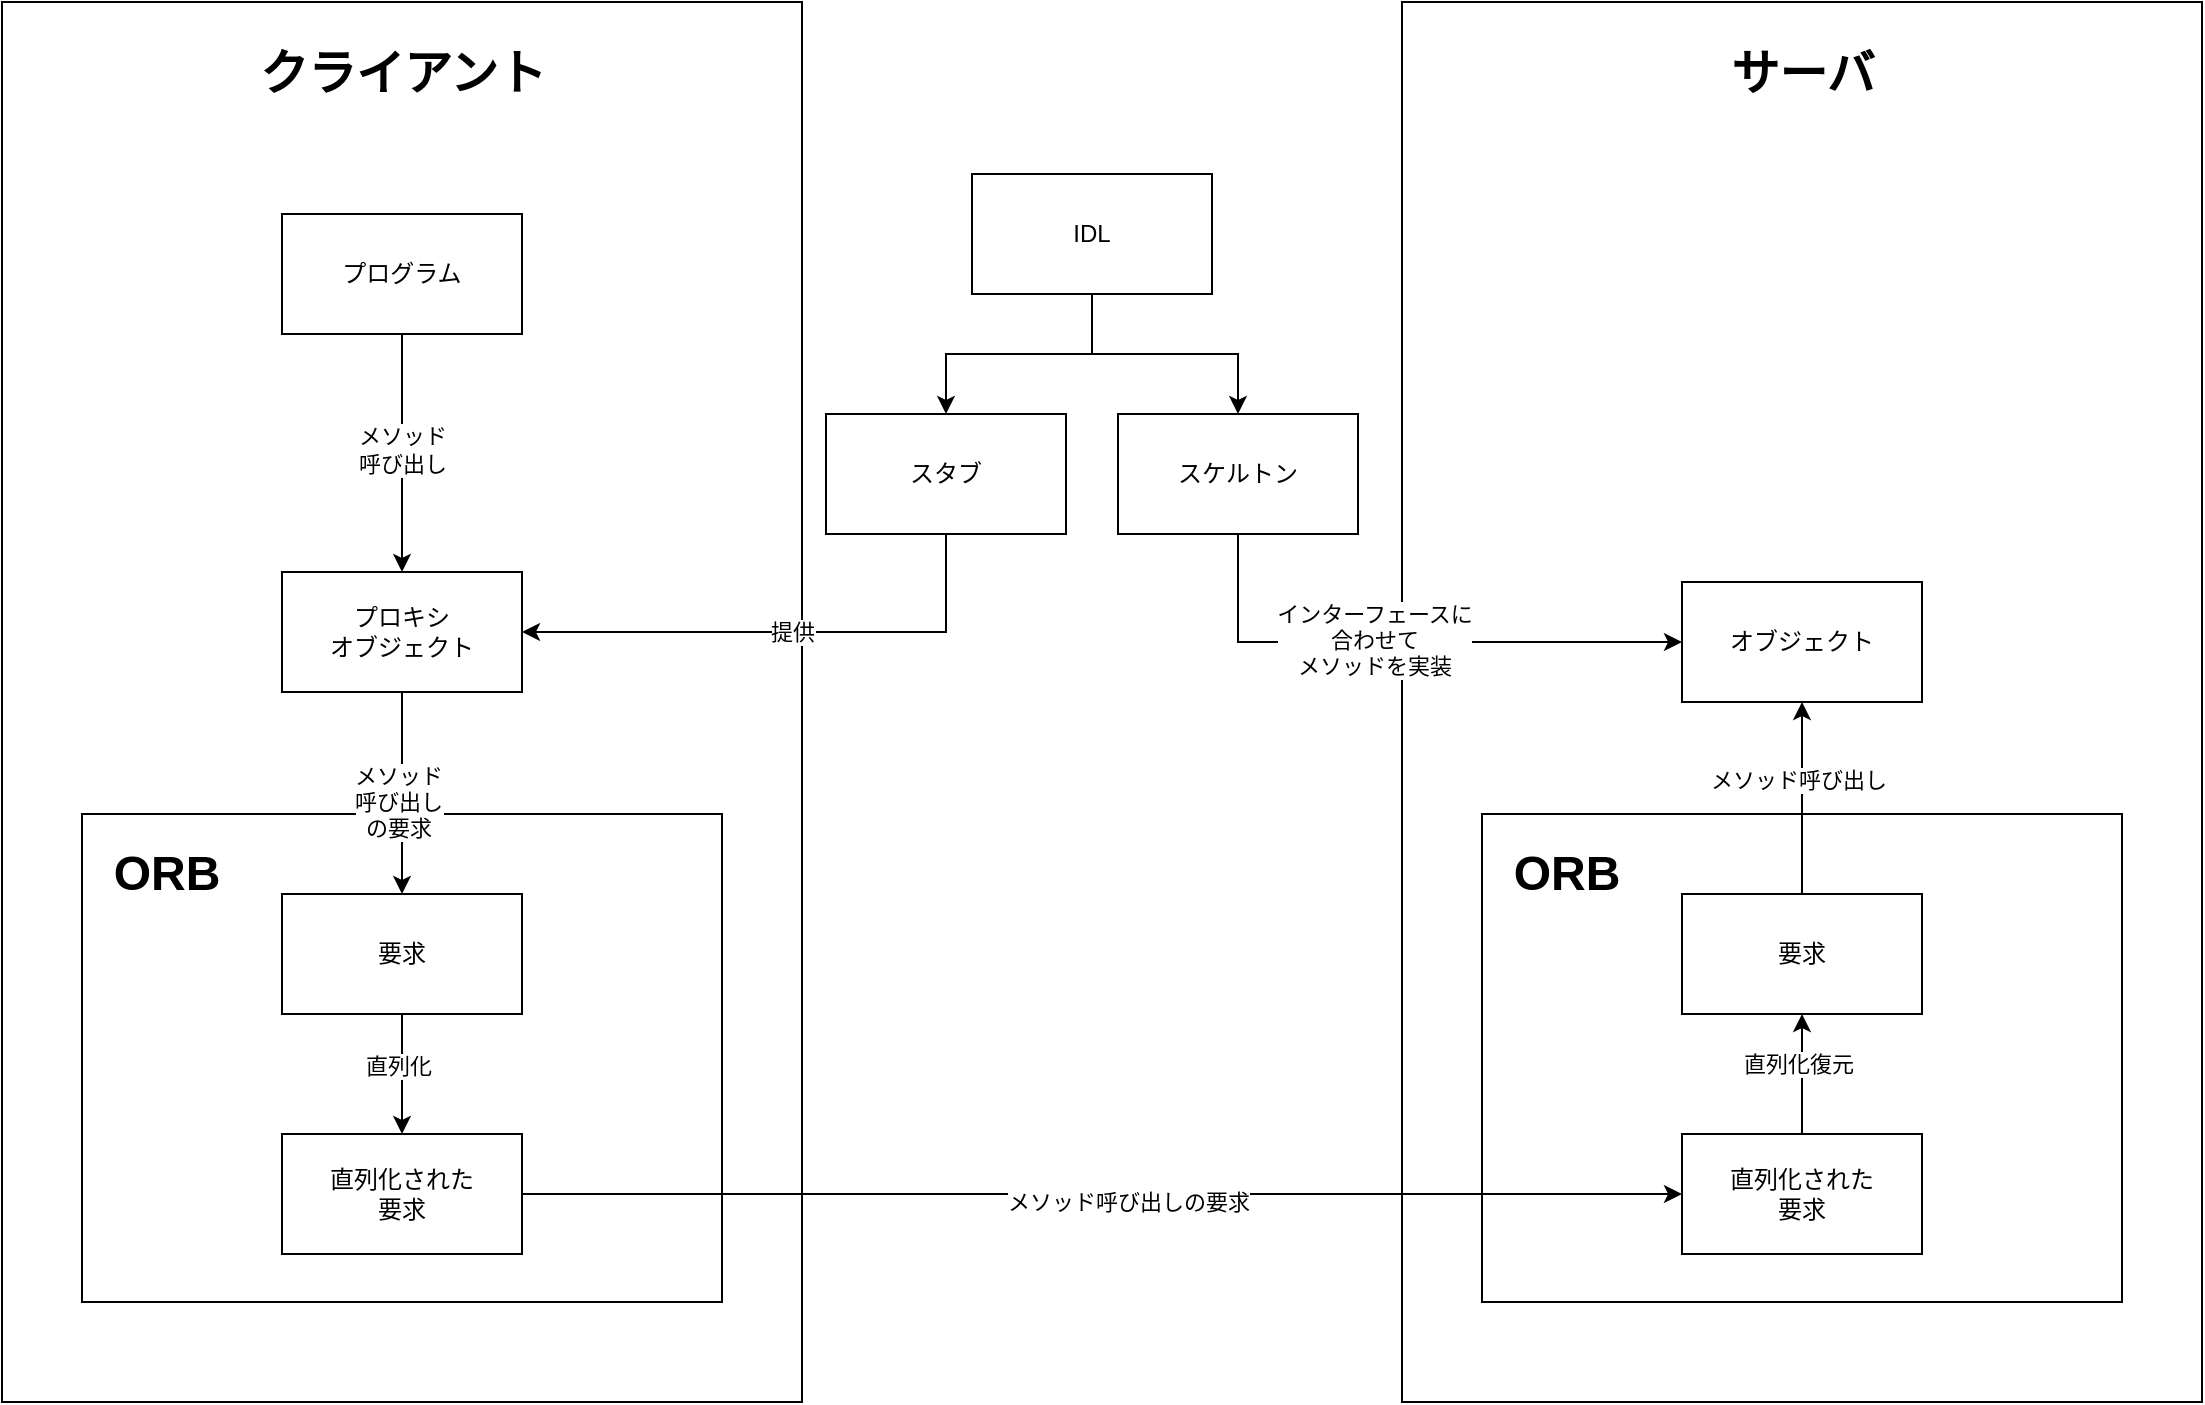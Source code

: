 <mxfile version="24.6.4" type="device">
  <diagram name="ページ1" id="uIuZ-a2Bx9-HTAVz9cfC">
    <mxGraphModel dx="1383" dy="809" grid="1" gridSize="10" guides="1" tooltips="1" connect="1" arrows="1" fold="1" page="1" pageScale="1" pageWidth="1169" pageHeight="827" math="0" shadow="0">
      <root>
        <mxCell id="0" />
        <mxCell id="1" parent="0" />
        <mxCell id="6hxFZI8VGu24KqHVd6jT-20" value="" style="group" vertex="1" connectable="0" parent="1">
          <mxGeometry x="770" y="64" width="370" height="700" as="geometry" />
        </mxCell>
        <mxCell id="6hxFZI8VGu24KqHVd6jT-23" value="" style="group" vertex="1" connectable="0" parent="6hxFZI8VGu24KqHVd6jT-20">
          <mxGeometry width="370" height="700" as="geometry" />
        </mxCell>
        <mxCell id="6hxFZI8VGu24KqHVd6jT-14" value="" style="rounded=0;whiteSpace=wrap;html=1;movable=1;resizable=1;rotatable=1;deletable=1;editable=1;locked=0;connectable=1;" vertex="1" parent="6hxFZI8VGu24KqHVd6jT-23">
          <mxGeometry x="-30" width="400" height="700" as="geometry" />
        </mxCell>
        <mxCell id="6hxFZI8VGu24KqHVd6jT-15" value="サーバ" style="text;strokeColor=none;fillColor=none;html=1;fontSize=24;fontStyle=1;verticalAlign=middle;align=center;movable=1;resizable=1;rotatable=1;deletable=1;editable=1;locked=0;connectable=1;" vertex="1" parent="6hxFZI8VGu24KqHVd6jT-23">
          <mxGeometry x="120" y="16" width="100" height="40" as="geometry" />
        </mxCell>
        <mxCell id="6hxFZI8VGu24KqHVd6jT-18" value="オブジェクト" style="rounded=0;whiteSpace=wrap;html=1;" vertex="1" parent="6hxFZI8VGu24KqHVd6jT-23">
          <mxGeometry x="110" y="290" width="120" height="60" as="geometry" />
        </mxCell>
        <mxCell id="6hxFZI8VGu24KqHVd6jT-60" value="" style="rounded=0;whiteSpace=wrap;html=1;" vertex="1" parent="6hxFZI8VGu24KqHVd6jT-23">
          <mxGeometry x="10" y="406" width="320" height="244" as="geometry" />
        </mxCell>
        <mxCell id="6hxFZI8VGu24KqHVd6jT-65" style="edgeStyle=orthogonalEdgeStyle;rounded=0;orthogonalLoop=1;jettySize=auto;html=1;exitX=0.5;exitY=0;exitDx=0;exitDy=0;entryX=0.5;entryY=1;entryDx=0;entryDy=0;" edge="1" parent="6hxFZI8VGu24KqHVd6jT-23" source="6hxFZI8VGu24KqHVd6jT-61" target="6hxFZI8VGu24KqHVd6jT-18">
          <mxGeometry relative="1" as="geometry" />
        </mxCell>
        <mxCell id="6hxFZI8VGu24KqHVd6jT-66" value="メソッド呼び出し" style="edgeLabel;html=1;align=center;verticalAlign=middle;resizable=0;points=[];" vertex="1" connectable="0" parent="6hxFZI8VGu24KqHVd6jT-65">
          <mxGeometry x="0.191" y="2" relative="1" as="geometry">
            <mxPoint as="offset" />
          </mxGeometry>
        </mxCell>
        <mxCell id="6hxFZI8VGu24KqHVd6jT-61" value="要求&lt;div&gt;&lt;/div&gt;" style="rounded=0;whiteSpace=wrap;html=1;" vertex="1" parent="6hxFZI8VGu24KqHVd6jT-23">
          <mxGeometry x="110" y="446" width="120" height="60" as="geometry" />
        </mxCell>
        <mxCell id="6hxFZI8VGu24KqHVd6jT-63" style="edgeStyle=orthogonalEdgeStyle;rounded=0;orthogonalLoop=1;jettySize=auto;html=1;entryX=0.5;entryY=1;entryDx=0;entryDy=0;" edge="1" parent="6hxFZI8VGu24KqHVd6jT-23" source="6hxFZI8VGu24KqHVd6jT-62" target="6hxFZI8VGu24KqHVd6jT-61">
          <mxGeometry relative="1" as="geometry" />
        </mxCell>
        <mxCell id="6hxFZI8VGu24KqHVd6jT-64" value="直列化復元" style="edgeLabel;html=1;align=center;verticalAlign=middle;resizable=0;points=[];" vertex="1" connectable="0" parent="6hxFZI8VGu24KqHVd6jT-63">
          <mxGeometry x="0.162" y="2" relative="1" as="geometry">
            <mxPoint as="offset" />
          </mxGeometry>
        </mxCell>
        <mxCell id="6hxFZI8VGu24KqHVd6jT-62" value="&lt;div&gt;直列化された&lt;/div&gt;要求&lt;div&gt;&lt;/div&gt;" style="rounded=0;whiteSpace=wrap;html=1;" vertex="1" parent="6hxFZI8VGu24KqHVd6jT-23">
          <mxGeometry x="110" y="566" width="120" height="60" as="geometry" />
        </mxCell>
        <mxCell id="6hxFZI8VGu24KqHVd6jT-69" value="ORB" style="text;strokeColor=none;fillColor=none;html=1;fontSize=24;fontStyle=1;verticalAlign=middle;align=center;movable=1;resizable=1;rotatable=1;deletable=1;editable=1;locked=0;connectable=1;" vertex="1" parent="6hxFZI8VGu24KqHVd6jT-23">
          <mxGeometry x="20" y="416" width="63.33" height="40" as="geometry" />
        </mxCell>
        <mxCell id="6hxFZI8VGu24KqHVd6jT-12" value="" style="group;movable=1;resizable=1;rotatable=1;deletable=1;editable=1;locked=0;connectable=1;" vertex="1" connectable="0" parent="1">
          <mxGeometry x="40" y="64" width="400" height="700" as="geometry" />
        </mxCell>
        <mxCell id="6hxFZI8VGu24KqHVd6jT-1" value="" style="rounded=0;whiteSpace=wrap;html=1;" vertex="1" parent="6hxFZI8VGu24KqHVd6jT-12">
          <mxGeometry width="400" height="700" as="geometry" />
        </mxCell>
        <mxCell id="6hxFZI8VGu24KqHVd6jT-50" value="" style="rounded=0;whiteSpace=wrap;html=1;" vertex="1" parent="6hxFZI8VGu24KqHVd6jT-12">
          <mxGeometry x="40" y="406" width="320" height="244" as="geometry" />
        </mxCell>
        <mxCell id="6hxFZI8VGu24KqHVd6jT-11" value="クライアント" style="text;strokeColor=none;fillColor=none;html=1;fontSize=24;fontStyle=1;verticalAlign=middle;align=center;movable=1;resizable=1;rotatable=1;deletable=1;editable=1;locked=0;connectable=1;" vertex="1" parent="6hxFZI8VGu24KqHVd6jT-12">
          <mxGeometry x="66.667" y="16" width="266.667" height="40" as="geometry" />
        </mxCell>
        <mxCell id="6hxFZI8VGu24KqHVd6jT-45" style="edgeStyle=orthogonalEdgeStyle;rounded=0;orthogonalLoop=1;jettySize=auto;html=1;entryX=0.5;entryY=0;entryDx=0;entryDy=0;" edge="1" parent="6hxFZI8VGu24KqHVd6jT-12" source="6hxFZI8VGu24KqHVd6jT-16" target="6hxFZI8VGu24KqHVd6jT-44">
          <mxGeometry relative="1" as="geometry" />
        </mxCell>
        <mxCell id="6hxFZI8VGu24KqHVd6jT-46" value="メソッド&lt;div&gt;呼び出し&lt;/div&gt;&lt;div&gt;の要求&lt;/div&gt;" style="edgeLabel;html=1;align=center;verticalAlign=middle;resizable=0;points=[];" vertex="1" connectable="0" parent="6hxFZI8VGu24KqHVd6jT-45">
          <mxGeometry x="0.079" y="-2" relative="1" as="geometry">
            <mxPoint as="offset" />
          </mxGeometry>
        </mxCell>
        <mxCell id="6hxFZI8VGu24KqHVd6jT-16" value="&lt;div&gt;プロキシ&lt;/div&gt;オブジェクト" style="rounded=0;whiteSpace=wrap;html=1;" vertex="1" parent="6hxFZI8VGu24KqHVd6jT-12">
          <mxGeometry x="140" y="285" width="120" height="60" as="geometry" />
        </mxCell>
        <mxCell id="6hxFZI8VGu24KqHVd6jT-40" style="edgeStyle=orthogonalEdgeStyle;rounded=0;orthogonalLoop=1;jettySize=auto;html=1;entryX=0.5;entryY=0;entryDx=0;entryDy=0;" edge="1" parent="6hxFZI8VGu24KqHVd6jT-12" source="6hxFZI8VGu24KqHVd6jT-37" target="6hxFZI8VGu24KqHVd6jT-16">
          <mxGeometry relative="1" as="geometry" />
        </mxCell>
        <mxCell id="6hxFZI8VGu24KqHVd6jT-41" value="メソッド&lt;div&gt;呼び出し&lt;/div&gt;" style="edgeLabel;html=1;align=center;verticalAlign=middle;resizable=0;points=[];" vertex="1" connectable="0" parent="6hxFZI8VGu24KqHVd6jT-40">
          <mxGeometry x="-0.037" relative="1" as="geometry">
            <mxPoint as="offset" />
          </mxGeometry>
        </mxCell>
        <mxCell id="6hxFZI8VGu24KqHVd6jT-37" value="プログラム&lt;div&gt;&lt;/div&gt;" style="rounded=0;whiteSpace=wrap;html=1;" vertex="1" parent="6hxFZI8VGu24KqHVd6jT-12">
          <mxGeometry x="140" y="106" width="120" height="60" as="geometry" />
        </mxCell>
        <mxCell id="6hxFZI8VGu24KqHVd6jT-54" style="edgeStyle=orthogonalEdgeStyle;rounded=0;orthogonalLoop=1;jettySize=auto;html=1;entryX=0.5;entryY=0;entryDx=0;entryDy=0;" edge="1" parent="6hxFZI8VGu24KqHVd6jT-12" source="6hxFZI8VGu24KqHVd6jT-44" target="6hxFZI8VGu24KqHVd6jT-53">
          <mxGeometry relative="1" as="geometry" />
        </mxCell>
        <mxCell id="6hxFZI8VGu24KqHVd6jT-55" value="直列化" style="edgeLabel;html=1;align=center;verticalAlign=middle;resizable=0;points=[];" vertex="1" connectable="0" parent="6hxFZI8VGu24KqHVd6jT-54">
          <mxGeometry x="-0.143" y="-2" relative="1" as="geometry">
            <mxPoint as="offset" />
          </mxGeometry>
        </mxCell>
        <mxCell id="6hxFZI8VGu24KqHVd6jT-44" value="要求&lt;div&gt;&lt;/div&gt;" style="rounded=0;whiteSpace=wrap;html=1;" vertex="1" parent="6hxFZI8VGu24KqHVd6jT-12">
          <mxGeometry x="140" y="446" width="120" height="60" as="geometry" />
        </mxCell>
        <mxCell id="6hxFZI8VGu24KqHVd6jT-52" value="ORB" style="text;strokeColor=none;fillColor=none;html=1;fontSize=24;fontStyle=1;verticalAlign=middle;align=center;movable=1;resizable=1;rotatable=1;deletable=1;editable=1;locked=0;connectable=1;" vertex="1" parent="6hxFZI8VGu24KqHVd6jT-12">
          <mxGeometry x="50" y="416" width="63.33" height="40" as="geometry" />
        </mxCell>
        <mxCell id="6hxFZI8VGu24KqHVd6jT-53" value="&lt;div&gt;直列化された&lt;/div&gt;要求&lt;div&gt;&lt;/div&gt;" style="rounded=0;whiteSpace=wrap;html=1;" vertex="1" parent="6hxFZI8VGu24KqHVd6jT-12">
          <mxGeometry x="140" y="566" width="120" height="60" as="geometry" />
        </mxCell>
        <mxCell id="6hxFZI8VGu24KqHVd6jT-3" value="IDL" style="rounded=0;whiteSpace=wrap;html=1;" vertex="1" parent="1">
          <mxGeometry x="525" y="150" width="120" height="60" as="geometry" />
        </mxCell>
        <mxCell id="6hxFZI8VGu24KqHVd6jT-5" value="スケルトン" style="rounded=0;whiteSpace=wrap;html=1;" vertex="1" parent="1">
          <mxGeometry x="598" y="270" width="120" height="60" as="geometry" />
        </mxCell>
        <mxCell id="6hxFZI8VGu24KqHVd6jT-42" style="edgeStyle=orthogonalEdgeStyle;rounded=0;orthogonalLoop=1;jettySize=auto;html=1;exitX=0.5;exitY=1;exitDx=0;exitDy=0;entryX=1;entryY=0.5;entryDx=0;entryDy=0;" edge="1" parent="1" source="6hxFZI8VGu24KqHVd6jT-4" target="6hxFZI8VGu24KqHVd6jT-16">
          <mxGeometry relative="1" as="geometry" />
        </mxCell>
        <mxCell id="6hxFZI8VGu24KqHVd6jT-43" value="提供" style="edgeLabel;html=1;align=center;verticalAlign=middle;resizable=0;points=[];" vertex="1" connectable="0" parent="6hxFZI8VGu24KqHVd6jT-42">
          <mxGeometry x="-0.034" relative="1" as="geometry">
            <mxPoint as="offset" />
          </mxGeometry>
        </mxCell>
        <mxCell id="6hxFZI8VGu24KqHVd6jT-4" value="スタブ" style="rounded=0;whiteSpace=wrap;html=1;" vertex="1" parent="1">
          <mxGeometry x="452" y="270" width="120" height="60" as="geometry" />
        </mxCell>
        <mxCell id="6hxFZI8VGu24KqHVd6jT-6" style="edgeStyle=orthogonalEdgeStyle;rounded=0;orthogonalLoop=1;jettySize=auto;html=1;entryX=0.5;entryY=0;entryDx=0;entryDy=0;" edge="1" parent="1" source="6hxFZI8VGu24KqHVd6jT-3" target="6hxFZI8VGu24KqHVd6jT-4">
          <mxGeometry relative="1" as="geometry" />
        </mxCell>
        <mxCell id="6hxFZI8VGu24KqHVd6jT-7" style="edgeStyle=orthogonalEdgeStyle;rounded=0;orthogonalLoop=1;jettySize=auto;html=1;entryX=0.5;entryY=0;entryDx=0;entryDy=0;" edge="1" parent="1" source="6hxFZI8VGu24KqHVd6jT-3" target="6hxFZI8VGu24KqHVd6jT-5">
          <mxGeometry relative="1" as="geometry" />
        </mxCell>
        <mxCell id="6hxFZI8VGu24KqHVd6jT-48" style="edgeStyle=orthogonalEdgeStyle;rounded=0;orthogonalLoop=1;jettySize=auto;html=1;entryX=0;entryY=0.5;entryDx=0;entryDy=0;" edge="1" parent="1" source="6hxFZI8VGu24KqHVd6jT-53" target="6hxFZI8VGu24KqHVd6jT-62">
          <mxGeometry relative="1" as="geometry">
            <mxPoint x="670" y="550" as="targetPoint" />
          </mxGeometry>
        </mxCell>
        <mxCell id="6hxFZI8VGu24KqHVd6jT-49" value="メソッド呼び出しの要求" style="edgeLabel;html=1;align=center;verticalAlign=middle;resizable=0;points=[];" vertex="1" connectable="0" parent="6hxFZI8VGu24KqHVd6jT-48">
          <mxGeometry x="0.044" y="-4" relative="1" as="geometry">
            <mxPoint as="offset" />
          </mxGeometry>
        </mxCell>
        <mxCell id="6hxFZI8VGu24KqHVd6jT-67" style="edgeStyle=orthogonalEdgeStyle;rounded=0;orthogonalLoop=1;jettySize=auto;html=1;exitX=0.5;exitY=1;exitDx=0;exitDy=0;entryX=0;entryY=0.5;entryDx=0;entryDy=0;" edge="1" parent="1" source="6hxFZI8VGu24KqHVd6jT-5" target="6hxFZI8VGu24KqHVd6jT-18">
          <mxGeometry relative="1" as="geometry">
            <mxPoint x="600" y="387" as="sourcePoint" />
            <mxPoint x="822.029" y="441" as="targetPoint" />
          </mxGeometry>
        </mxCell>
        <mxCell id="6hxFZI8VGu24KqHVd6jT-68" value="インターフェースに&lt;div&gt;合わせて&lt;div&gt;メソッドを実装&lt;/div&gt;&lt;/div&gt;" style="edgeLabel;html=1;align=center;verticalAlign=middle;resizable=0;points=[];" vertex="1" connectable="0" parent="6hxFZI8VGu24KqHVd6jT-67">
          <mxGeometry x="-0.115" y="1" relative="1" as="geometry">
            <mxPoint as="offset" />
          </mxGeometry>
        </mxCell>
      </root>
    </mxGraphModel>
  </diagram>
</mxfile>
